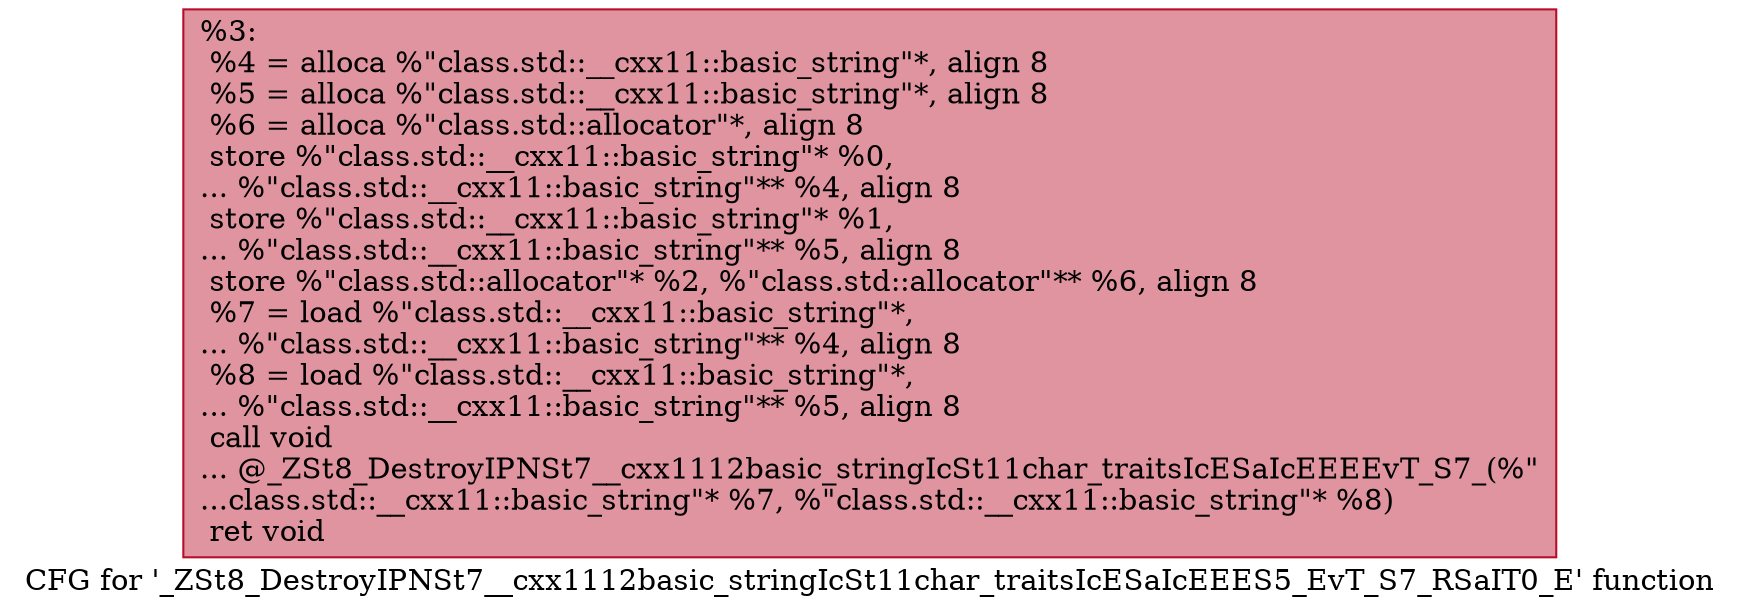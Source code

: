 digraph "CFG for '_ZSt8_DestroyIPNSt7__cxx1112basic_stringIcSt11char_traitsIcESaIcEEES5_EvT_S7_RSaIT0_E' function" {
	label="CFG for '_ZSt8_DestroyIPNSt7__cxx1112basic_stringIcSt11char_traitsIcESaIcEEES5_EvT_S7_RSaIT0_E' function";

	Node0x55e35ff343d0 [shape=record,color="#b70d28ff", style=filled, fillcolor="#b70d2870",label="{%3:\l  %4 = alloca %\"class.std::__cxx11::basic_string\"*, align 8\l  %5 = alloca %\"class.std::__cxx11::basic_string\"*, align 8\l  %6 = alloca %\"class.std::allocator\"*, align 8\l  store %\"class.std::__cxx11::basic_string\"* %0,\l... %\"class.std::__cxx11::basic_string\"** %4, align 8\l  store %\"class.std::__cxx11::basic_string\"* %1,\l... %\"class.std::__cxx11::basic_string\"** %5, align 8\l  store %\"class.std::allocator\"* %2, %\"class.std::allocator\"** %6, align 8\l  %7 = load %\"class.std::__cxx11::basic_string\"*,\l... %\"class.std::__cxx11::basic_string\"** %4, align 8\l  %8 = load %\"class.std::__cxx11::basic_string\"*,\l... %\"class.std::__cxx11::basic_string\"** %5, align 8\l  call void\l... @_ZSt8_DestroyIPNSt7__cxx1112basic_stringIcSt11char_traitsIcESaIcEEEEvT_S7_(%\"\l...class.std::__cxx11::basic_string\"* %7, %\"class.std::__cxx11::basic_string\"* %8)\l  ret void\l}"];
}
